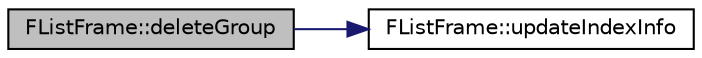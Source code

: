 digraph "FListFrame::deleteGroup"
{
 // INTERACTIVE_SVG=YES
  edge [fontname="Helvetica",fontsize="10",labelfontname="Helvetica",labelfontsize="10"];
  node [fontname="Helvetica",fontsize="10",shape=record];
  rankdir="LR";
  Node91 [label="FListFrame::deleteGroup",height=0.2,width=0.4,color="black", fillcolor="grey75", style="filled", fontcolor="black"];
  Node91 -> Node92 [color="midnightblue",fontsize="10",style="solid",fontname="Helvetica"];
  Node92 [label="FListFrame::updateIndexInfo",height=0.2,width=0.4,color="black", fillcolor="white", style="filled",URL="$class_f_list_frame.html#a356ad4309df1e931fb3ee12ad88054fb",tooltip="Actualise currentWidget, row et currentIndex. "];
}
